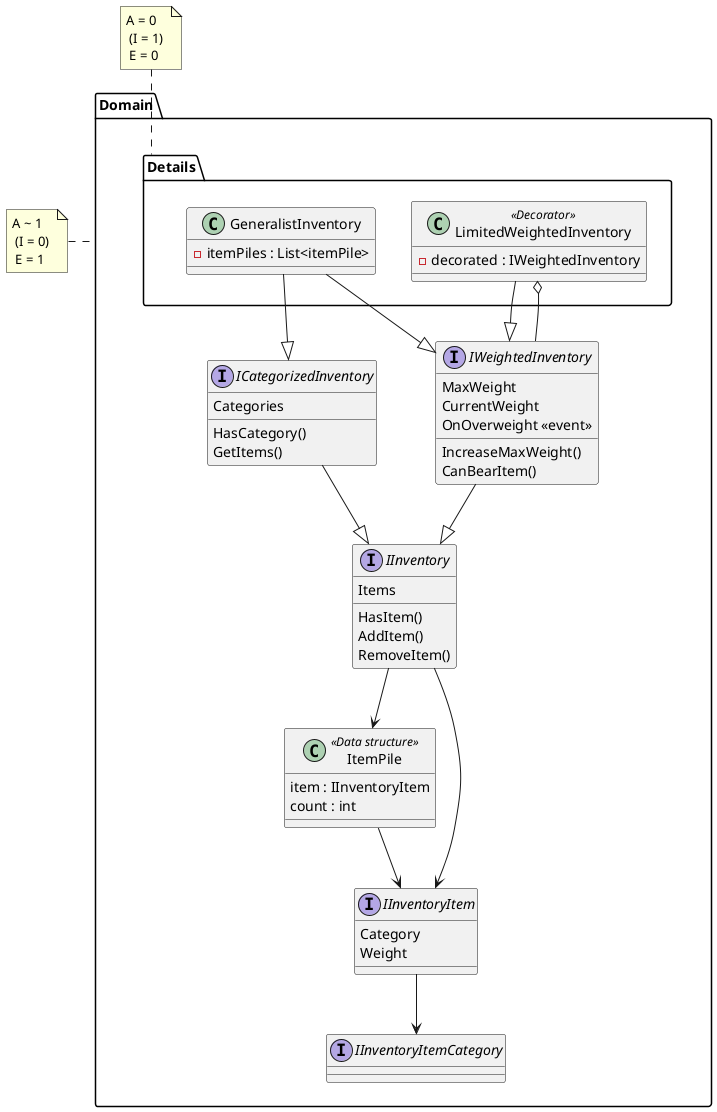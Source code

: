 @startuml

package Domain
{
    interface IInventory
    {
        Items
        HasItem()
        AddItem()
        RemoveItem()
    }
    IInventory --> ItemPile
    IInventory -->IInventoryItem
    
    interface ICategorizedInventory
    {
        Categories
        HasCategory()
        GetItems()
    }
    ICategorizedInventory --|> IInventory
    
    interface IWeightedInventory
    {
        MaxWeight
        CurrentWeight
        OnOverweight <<event>>
        IncreaseMaxWeight()
        CanBearItem()
    }
    IWeightedInventory --|> IInventory
    
    interface IInventoryItemCategory
    
    interface IInventoryItem
    {
        Category
        Weight
    }
    IInventoryItem --> IInventoryItemCategory
    
    class ItemPile <<Data structure>>
    {   
        item : IInventoryItem
        count : int
    }
    ItemPile --> IInventoryItem 
}
note left of Domain : A ~ 1 \n (I = 0) \n E = 1

package Domain.Details
{
    class GeneralistInventory
    {
        -itemPiles : List<itemPile>
    }
    GeneralistInventory --|> IWeightedInventory
    GeneralistInventory --|> ICategorizedInventory
    
    class LimitedWeightedInventory <<Decorator>>
    {
        -decorated : IWeightedInventory
    }
    LimitedWeightedInventory --|> IWeightedInventory
    LimitedWeightedInventory o--  IWeightedInventory 
}
note top of Domain.Details : A = 0 \n (I = 1) \n E = 0

@enduml